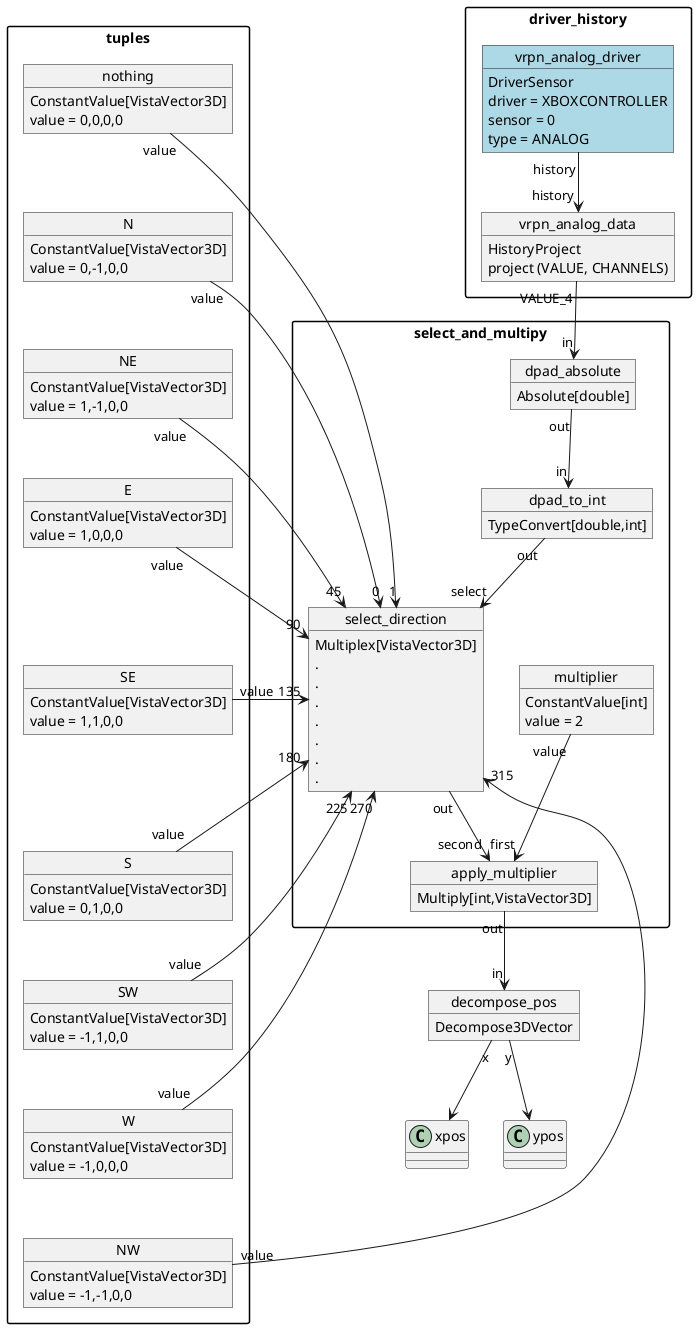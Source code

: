 @startuml
skinparam packageStyle rectangle
/' Nodes '/
/'  analog driver and history '/
package driver_history{
object vrpn_analog_driver #lightblue
vrpn_analog_driver : DriverSensor
vrpn_analog_driver : driver = XBOXCONTROLLER
vrpn_analog_driver : sensor = 0
vrpn_analog_driver : type = ANALOG

object vrpn_analog_data
vrpn_analog_data : HistoryProject
vrpn_analog_data : project (VALUE, CHANNELS)
}

package tuples{
object nothing
nothing : ConstantValue[VistaVector3D]
nothing : value = 0,0,0,0

object N
N : ConstantValue[VistaVector3D]
N : value = 0,-1,0,0

object NE
NE : ConstantValue[VistaVector3D]
NE : value = 1,-1,0,0

object E
E : ConstantValue[VistaVector3D]
E : value = 1,0,0,0

object SE
SE : ConstantValue[VistaVector3D]
SE : value = 1,1,0,0

object S
S : ConstantValue[VistaVector3D]
S : value = 0,1,0,0

object SW
SW : ConstantValue[VistaVector3D]
SW : value = -1,1,0,0

object W
W : ConstantValue[VistaVector3D]
W : value = -1,0,0,0

object NW
NW : ConstantValue[VistaVector3D]
NW : value = -1,-1,0,0
}

package select_and_multipy{
object select_direction
select_direction : Multiplex[VistaVector3D]
select_direction : .
select_direction : .
select_direction : .
select_direction : .
select_direction : .
select_direction : .
select_direction : .

object dpad_absolute
dpad_absolute : Absolute[double]

object dpad_to_int
dpad_to_int : TypeConvert[double,int]

/'  apply multiplier '/
object apply_multiplier
apply_multiplier : Multiply[int,VistaVector3D]

object multiplier
multiplier : ConstantValue[int]
multiplier : value = 2
}

object decompose_pos
decompose_pos : Decompose3DVector

/' Edges '/
vrpn_analog_driver "history" --> "history" vrpn_analog_data

/'  dpad for select '/
vrpn_analog_data "VALUE_4" --> "in" dpad_absolute
dpad_absolute "out" --> "in" dpad_to_int
dpad_to_int "out" --> "select" select_direction

/'  direction tuples into MUX'/
nothing "value" --> "1" select_direction
N "value" --> "0" select_direction
NE "value" -l-> "45" select_direction
E "value" -l-> "90" select_direction
SE "value" -l-> "135" select_direction
S "value" -l-> "180" select_direction
SW "value" -l-> "225" select_direction
W "value" --> "270" select_direction
NW "value" --> "315" select_direction

/'  apply multiplier '/
multiplier "value" --> "first" apply_multiplier
select_direction "out" --> "second" apply_multiplier

/'  decompose '/
apply_multiplier "out" --> "in" decompose_pos
decompose_pos "x" --> xpos
decompose_pos "y" --> ypos

/' Formatting Directives '/
nothing -d[hidden]- N
N -d[hidden]- NE
NE -d[hidden]- E
E -d[hidden]- SE
SE -d[hidden]- S
S -d[hidden]- SW
SW -d[hidden]- W
W -d[hidden]- NW
@enduml
